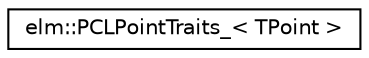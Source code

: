 digraph G
{
  edge [fontname="Helvetica",fontsize="10",labelfontname="Helvetica",labelfontsize="10"];
  node [fontname="Helvetica",fontsize="10",shape=record];
  rankdir="LR";
  Node1 [label="elm::PCLPointTraits_\< TPoint \>",height=0.2,width=0.4,color="black", fillcolor="white", style="filled",URL="$classelm_1_1PCLPointTraits__.html",tooltip="template class to for wrapping PCL point traits"];
}
